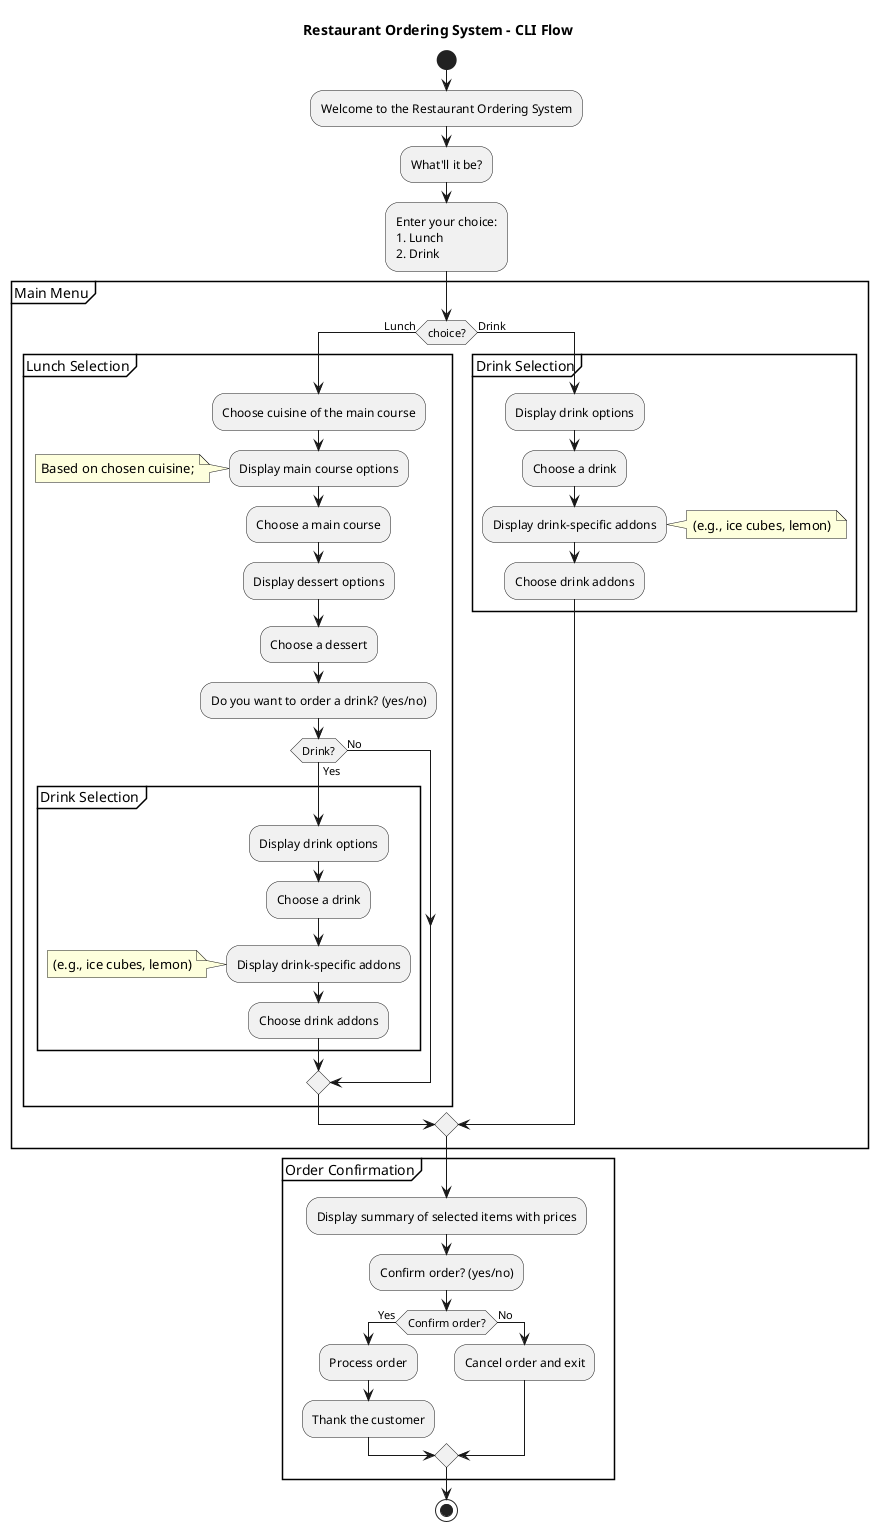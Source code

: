 @startuml

title Restaurant Ordering System - CLI Flow

start

:Welcome to the Restaurant Ordering System;
:What'll it be?;

:Enter your choice:\n1. Lunch\n2. Drink;

partition "Main Menu" {
  if (choice?) then (Lunch)
    partition "Lunch Selection" {
      :Choose cuisine of the main course;
      :Display main course options;
      note left: Based on chosen cuisine;
      :Choose a main course;
      :Display dessert options;
      :Choose a dessert;
      :Do you want to order a drink? (yes/no);

      if (Drink?) then (Yes)
        partition "Drink Selection" {
          :Display drink options;
          :Choose a drink;
          :Display drink-specific addons;
          note left: (e.g., ice cubes, lemon)
          :Choose drink addons;
        }
      else (No)
      endif
    }
  else (Drink)
    partition "Drink Selection" {
      :Display drink options;
      :Choose a drink;
      :Display drink-specific addons;
      note right: (e.g., ice cubes, lemon)
      :Choose drink addons;
    }
  endif
}

partition "Order Confirmation" {
  :Display summary of selected items with prices;
  :Confirm order? (yes/no);

  if (Confirm order?) then (Yes)
    :Process order;
    :Thank the customer;
  else (No)
    :Cancel order and exit;
  endif
}

stop

@enduml